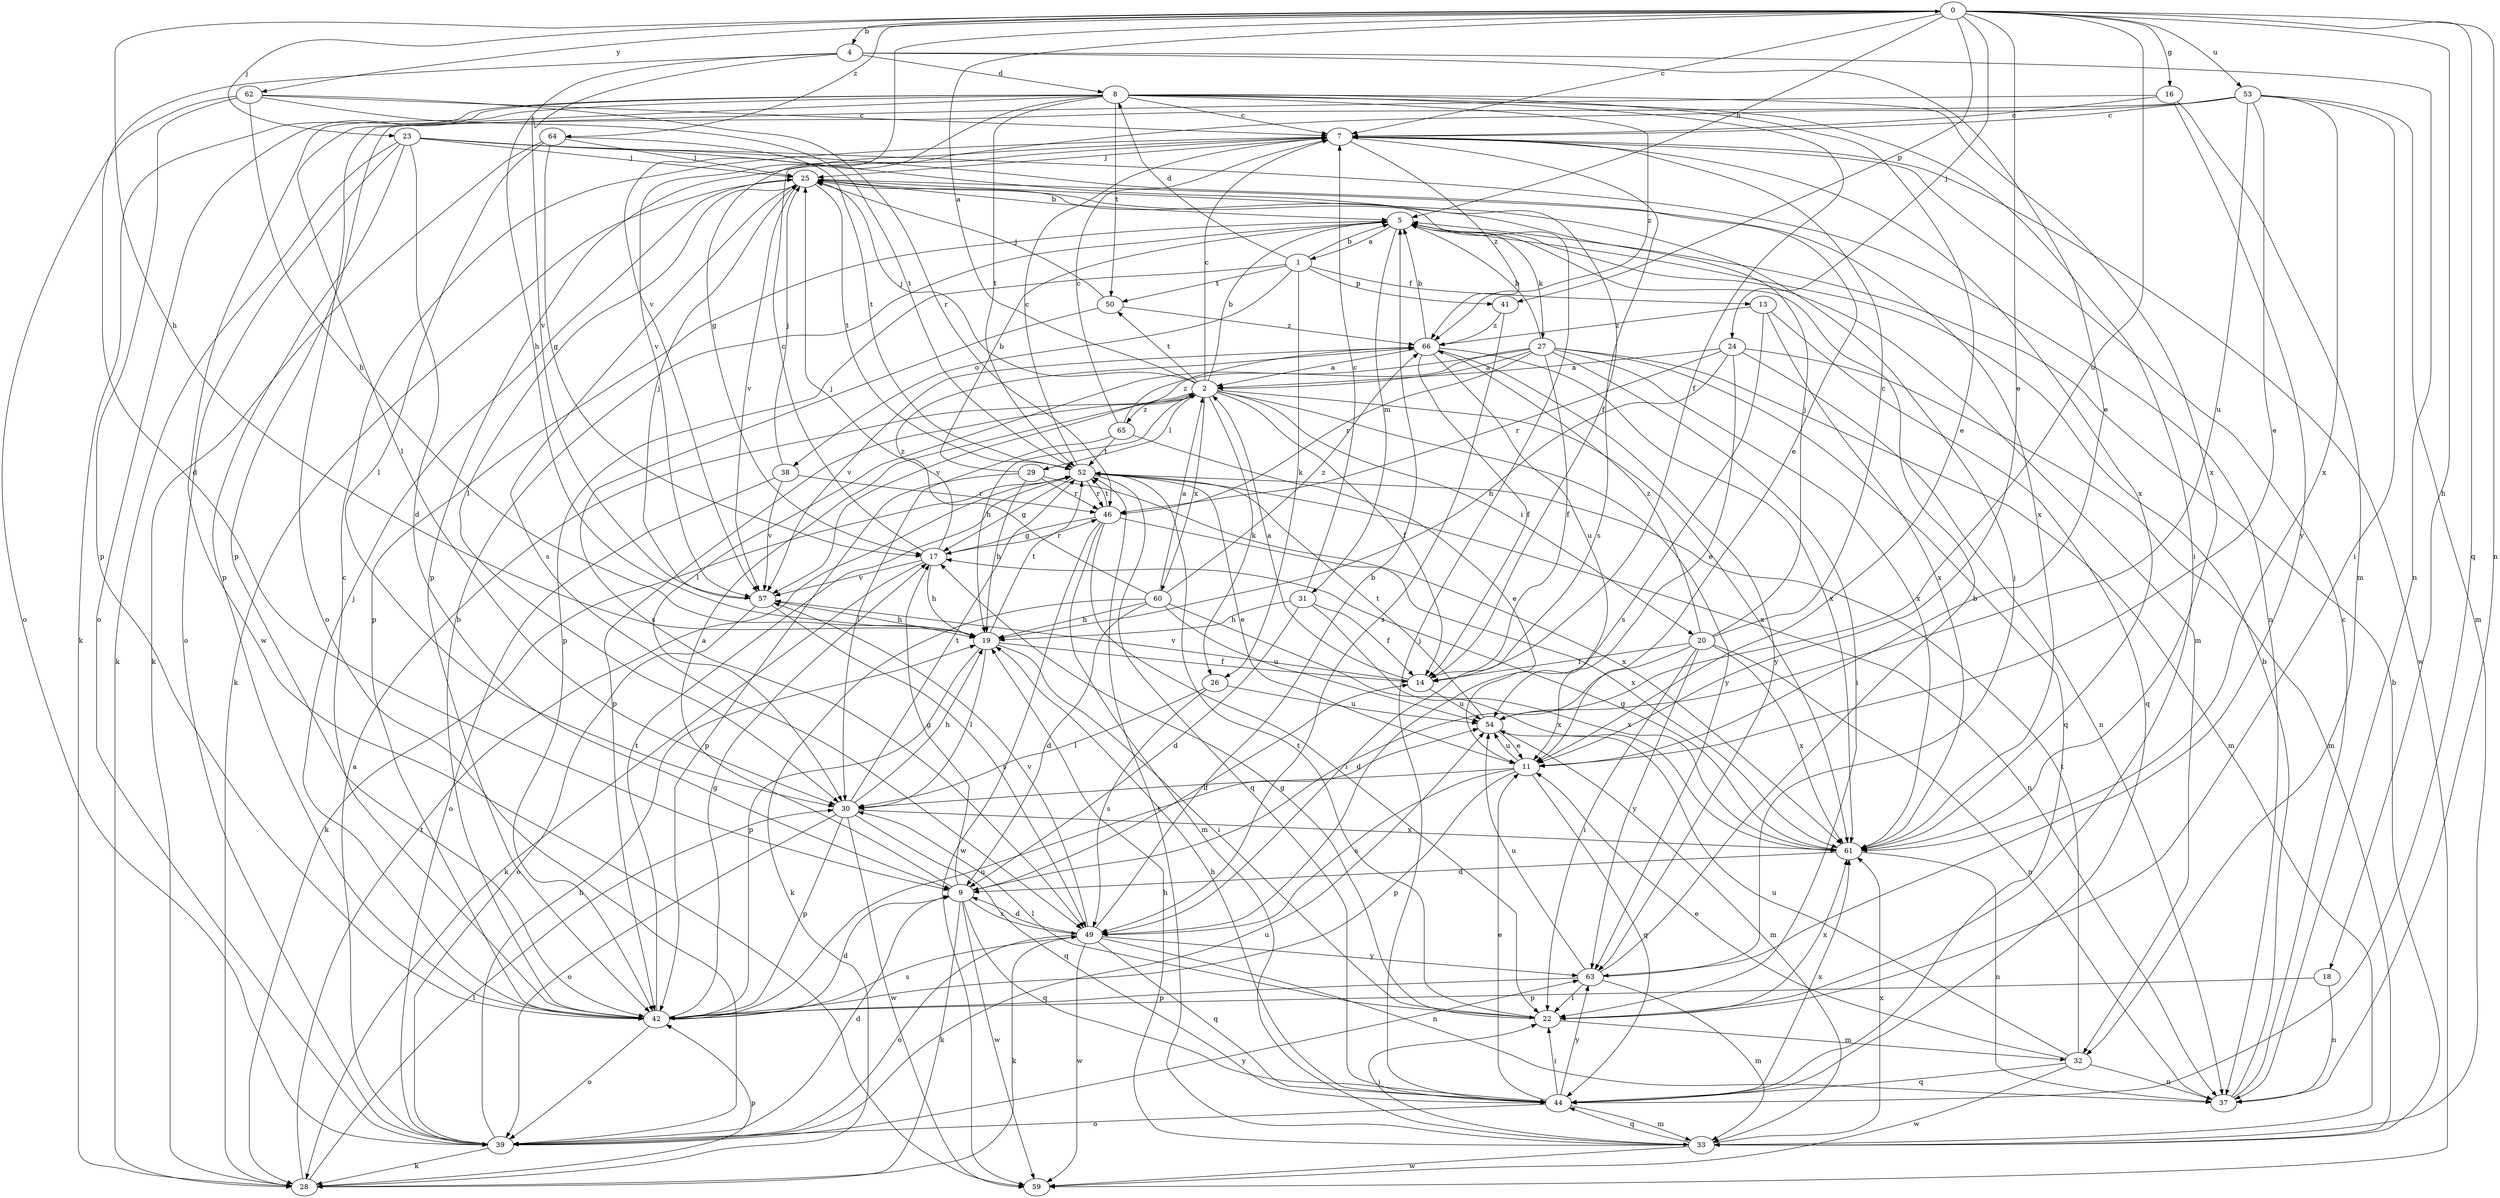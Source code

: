 strict digraph  {
0;
1;
2;
4;
5;
7;
8;
9;
11;
13;
14;
16;
17;
18;
19;
20;
22;
23;
24;
25;
26;
27;
28;
29;
30;
31;
32;
33;
37;
38;
39;
41;
42;
44;
46;
49;
50;
52;
53;
54;
57;
59;
60;
61;
62;
63;
64;
65;
66;
0 -> 4  [label=b];
0 -> 5  [label=b];
0 -> 7  [label=c];
0 -> 11  [label=e];
0 -> 16  [label=g];
0 -> 18  [label=h];
0 -> 19  [label=h];
0 -> 23  [label=j];
0 -> 24  [label=j];
0 -> 37  [label=n];
0 -> 41  [label=p];
0 -> 44  [label=q];
0 -> 53  [label=u];
0 -> 54  [label=u];
0 -> 57  [label=v];
0 -> 62  [label=y];
0 -> 64  [label=z];
1 -> 5  [label=b];
1 -> 8  [label=d];
1 -> 13  [label=f];
1 -> 26  [label=k];
1 -> 38  [label=o];
1 -> 41  [label=p];
1 -> 42  [label=p];
1 -> 50  [label=t];
2 -> 0  [label=a];
2 -> 5  [label=b];
2 -> 7  [label=c];
2 -> 14  [label=f];
2 -> 19  [label=h];
2 -> 20  [label=i];
2 -> 25  [label=j];
2 -> 26  [label=k];
2 -> 29  [label=l];
2 -> 42  [label=p];
2 -> 50  [label=t];
2 -> 60  [label=x];
2 -> 61  [label=x];
2 -> 63  [label=y];
2 -> 65  [label=z];
4 -> 8  [label=d];
4 -> 9  [label=d];
4 -> 11  [label=e];
4 -> 19  [label=h];
4 -> 37  [label=n];
4 -> 57  [label=v];
5 -> 1  [label=a];
5 -> 27  [label=k];
5 -> 31  [label=m];
5 -> 32  [label=m];
5 -> 42  [label=p];
7 -> 25  [label=j];
7 -> 42  [label=p];
7 -> 49  [label=s];
7 -> 59  [label=w];
7 -> 61  [label=x];
7 -> 66  [label=z];
8 -> 7  [label=c];
8 -> 11  [label=e];
8 -> 14  [label=f];
8 -> 22  [label=i];
8 -> 28  [label=k];
8 -> 30  [label=l];
8 -> 39  [label=o];
8 -> 50  [label=t];
8 -> 52  [label=t];
8 -> 57  [label=v];
8 -> 59  [label=w];
8 -> 61  [label=x];
8 -> 66  [label=z];
9 -> 2  [label=a];
9 -> 14  [label=f];
9 -> 17  [label=g];
9 -> 28  [label=k];
9 -> 44  [label=q];
9 -> 49  [label=s];
9 -> 59  [label=w];
11 -> 30  [label=l];
11 -> 42  [label=p];
11 -> 44  [label=q];
11 -> 49  [label=s];
11 -> 54  [label=u];
13 -> 44  [label=q];
13 -> 49  [label=s];
13 -> 61  [label=x];
13 -> 66  [label=z];
14 -> 2  [label=a];
14 -> 54  [label=u];
14 -> 57  [label=v];
16 -> 7  [label=c];
16 -> 32  [label=m];
16 -> 39  [label=o];
16 -> 63  [label=y];
17 -> 7  [label=c];
17 -> 19  [label=h];
17 -> 28  [label=k];
17 -> 46  [label=r];
17 -> 57  [label=v];
17 -> 66  [label=z];
18 -> 37  [label=n];
18 -> 42  [label=p];
19 -> 14  [label=f];
19 -> 22  [label=i];
19 -> 30  [label=l];
19 -> 42  [label=p];
19 -> 52  [label=t];
20 -> 7  [label=c];
20 -> 9  [label=d];
20 -> 14  [label=f];
20 -> 22  [label=i];
20 -> 25  [label=j];
20 -> 37  [label=n];
20 -> 61  [label=x];
20 -> 63  [label=y];
20 -> 66  [label=z];
22 -> 17  [label=g];
22 -> 30  [label=l];
22 -> 32  [label=m];
22 -> 52  [label=t];
22 -> 61  [label=x];
23 -> 9  [label=d];
23 -> 11  [label=e];
23 -> 14  [label=f];
23 -> 25  [label=j];
23 -> 28  [label=k];
23 -> 37  [label=n];
23 -> 39  [label=o];
23 -> 42  [label=p];
24 -> 2  [label=a];
24 -> 11  [label=e];
24 -> 19  [label=h];
24 -> 33  [label=m];
24 -> 37  [label=n];
24 -> 46  [label=r];
25 -> 5  [label=b];
25 -> 28  [label=k];
25 -> 30  [label=l];
25 -> 49  [label=s];
25 -> 52  [label=t];
25 -> 57  [label=v];
25 -> 61  [label=x];
26 -> 30  [label=l];
26 -> 49  [label=s];
26 -> 54  [label=u];
27 -> 2  [label=a];
27 -> 5  [label=b];
27 -> 14  [label=f];
27 -> 22  [label=i];
27 -> 30  [label=l];
27 -> 33  [label=m];
27 -> 44  [label=q];
27 -> 46  [label=r];
27 -> 57  [label=v];
27 -> 61  [label=x];
28 -> 30  [label=l];
28 -> 42  [label=p];
28 -> 52  [label=t];
29 -> 5  [label=b];
29 -> 19  [label=h];
29 -> 42  [label=p];
29 -> 46  [label=r];
29 -> 61  [label=x];
30 -> 19  [label=h];
30 -> 39  [label=o];
30 -> 42  [label=p];
30 -> 44  [label=q];
30 -> 52  [label=t];
30 -> 59  [label=w];
30 -> 61  [label=x];
31 -> 7  [label=c];
31 -> 9  [label=d];
31 -> 14  [label=f];
31 -> 19  [label=h];
31 -> 61  [label=x];
32 -> 11  [label=e];
32 -> 37  [label=n];
32 -> 44  [label=q];
32 -> 52  [label=t];
32 -> 54  [label=u];
32 -> 59  [label=w];
33 -> 5  [label=b];
33 -> 19  [label=h];
33 -> 22  [label=i];
33 -> 44  [label=q];
33 -> 52  [label=t];
33 -> 59  [label=w];
33 -> 61  [label=x];
37 -> 5  [label=b];
37 -> 7  [label=c];
38 -> 25  [label=j];
38 -> 39  [label=o];
38 -> 46  [label=r];
38 -> 57  [label=v];
39 -> 2  [label=a];
39 -> 9  [label=d];
39 -> 19  [label=h];
39 -> 28  [label=k];
39 -> 54  [label=u];
39 -> 63  [label=y];
41 -> 49  [label=s];
41 -> 66  [label=z];
42 -> 5  [label=b];
42 -> 7  [label=c];
42 -> 9  [label=d];
42 -> 17  [label=g];
42 -> 25  [label=j];
42 -> 39  [label=o];
42 -> 49  [label=s];
42 -> 52  [label=t];
42 -> 54  [label=u];
44 -> 11  [label=e];
44 -> 19  [label=h];
44 -> 22  [label=i];
44 -> 25  [label=j];
44 -> 33  [label=m];
44 -> 39  [label=o];
44 -> 61  [label=x];
44 -> 63  [label=y];
46 -> 17  [label=g];
46 -> 22  [label=i];
46 -> 33  [label=m];
46 -> 52  [label=t];
46 -> 59  [label=w];
46 -> 61  [label=x];
49 -> 5  [label=b];
49 -> 9  [label=d];
49 -> 28  [label=k];
49 -> 37  [label=n];
49 -> 39  [label=o];
49 -> 44  [label=q];
49 -> 57  [label=v];
49 -> 59  [label=w];
49 -> 63  [label=y];
50 -> 25  [label=j];
50 -> 49  [label=s];
50 -> 66  [label=z];
52 -> 7  [label=c];
52 -> 11  [label=e];
52 -> 17  [label=g];
52 -> 28  [label=k];
52 -> 37  [label=n];
52 -> 44  [label=q];
52 -> 46  [label=r];
53 -> 7  [label=c];
53 -> 11  [label=e];
53 -> 17  [label=g];
53 -> 22  [label=i];
53 -> 33  [label=m];
53 -> 42  [label=p];
53 -> 54  [label=u];
53 -> 61  [label=x];
54 -> 11  [label=e];
54 -> 33  [label=m];
54 -> 52  [label=t];
57 -> 19  [label=h];
57 -> 25  [label=j];
57 -> 39  [label=o];
57 -> 49  [label=s];
60 -> 2  [label=a];
60 -> 9  [label=d];
60 -> 19  [label=h];
60 -> 25  [label=j];
60 -> 28  [label=k];
60 -> 54  [label=u];
60 -> 61  [label=x];
60 -> 66  [label=z];
61 -> 9  [label=d];
61 -> 17  [label=g];
61 -> 37  [label=n];
62 -> 7  [label=c];
62 -> 19  [label=h];
62 -> 39  [label=o];
62 -> 42  [label=p];
62 -> 46  [label=r];
62 -> 52  [label=t];
63 -> 5  [label=b];
63 -> 22  [label=i];
63 -> 25  [label=j];
63 -> 33  [label=m];
63 -> 42  [label=p];
63 -> 54  [label=u];
64 -> 17  [label=g];
64 -> 25  [label=j];
64 -> 28  [label=k];
64 -> 30  [label=l];
64 -> 52  [label=t];
65 -> 7  [label=c];
65 -> 11  [label=e];
65 -> 30  [label=l];
65 -> 52  [label=t];
65 -> 66  [label=z];
66 -> 2  [label=a];
66 -> 5  [label=b];
66 -> 14  [label=f];
66 -> 54  [label=u];
66 -> 57  [label=v];
66 -> 61  [label=x];
66 -> 63  [label=y];
}
